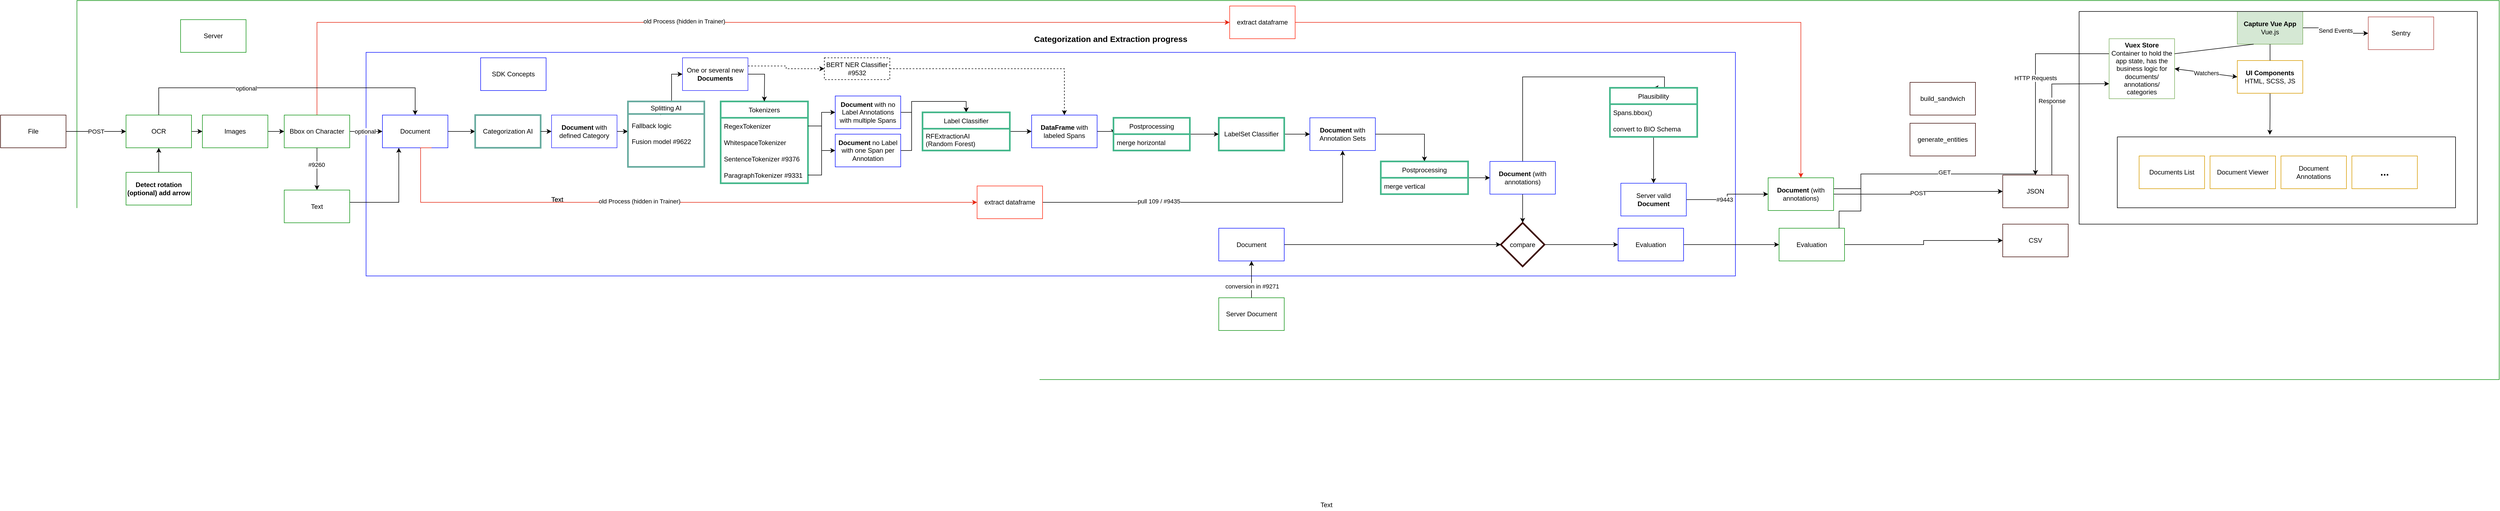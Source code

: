 <mxfile version="20.5.1" type="github">
  <diagram id="Y_4e-g6y54JG4lKSlURq" name="Page-1">
    <mxGraphModel dx="2523" dy="871" grid="1" gridSize="10" guides="1" tooltips="1" connect="1" arrows="1" fold="1" page="1" pageScale="1" pageWidth="850" pageHeight="1100" math="0" shadow="0">
      <root>
        <mxCell id="0" />
        <mxCell id="1" parent="0" />
        <mxCell id="4hGdP1M2JwbJeWWglB2I-54" value="" style="rounded=0;whiteSpace=wrap;html=1;strokeColor=#129416;" parent="1" vertex="1">
          <mxGeometry x="-700" y="115" width="4440" height="695" as="geometry" />
        </mxCell>
        <mxCell id="4hGdP1M2JwbJeWWglB2I-15" value="" style="rounded=0;whiteSpace=wrap;html=1;strokeColor=#0F17FF;" parent="1" vertex="1">
          <mxGeometry x="-170" y="210" width="2510" height="410" as="geometry" />
        </mxCell>
        <mxCell id="4hGdP1M2JwbJeWWglB2I-59" style="edgeStyle=orthogonalEdgeStyle;rounded=0;orthogonalLoop=1;jettySize=auto;html=1;exitX=0.5;exitY=0;exitDx=0;exitDy=0;entryX=0;entryY=0.5;entryDx=0;entryDy=0;strokeColor=#E62712;" parent="1" source="4hGdP1M2JwbJeWWglB2I-42" target="4hGdP1M2JwbJeWWglB2I-60" edge="1">
          <mxGeometry relative="1" as="geometry">
            <Array as="points">
              <mxPoint x="-260" y="155" />
            </Array>
          </mxGeometry>
        </mxCell>
        <mxCell id="9MLLla6oI4jPxRE4S_ba-36" value="old Process (hidden in Trainer)" style="edgeLabel;html=1;align=center;verticalAlign=middle;resizable=0;points=[];" parent="4hGdP1M2JwbJeWWglB2I-59" vertex="1" connectable="0">
          <mxGeometry x="-0.086" y="2" relative="1" as="geometry">
            <mxPoint as="offset" />
          </mxGeometry>
        </mxCell>
        <mxCell id="4hGdP1M2JwbJeWWglB2I-1" value="Document" style="rounded=0;whiteSpace=wrap;html=1;fillColor=none;strokeColor=#0F17FF;" parent="1" vertex="1">
          <mxGeometry x="-140" y="325" width="120" height="60" as="geometry" />
        </mxCell>
        <mxCell id="9MLLla6oI4jPxRE4S_ba-65" style="edgeStyle=orthogonalEdgeStyle;rounded=0;orthogonalLoop=1;jettySize=auto;html=1;entryX=0.5;entryY=0;entryDx=0;entryDy=0;" parent="1" source="4hGdP1M2JwbJeWWglB2I-4" target="9MLLla6oI4jPxRE4S_ba-66" edge="1">
          <mxGeometry relative="1" as="geometry" />
        </mxCell>
        <mxCell id="4hGdP1M2JwbJeWWglB2I-4" value="&lt;b&gt;Document&lt;/b&gt; no Label with one Span per Annotation" style="rounded=0;whiteSpace=wrap;html=1;strokeColor=#0F17FF;" parent="1" vertex="1">
          <mxGeometry x="690" y="360" width="120" height="60" as="geometry" />
        </mxCell>
        <mxCell id="PVjARp0YHHE5zDxc7D2C-5" style="edgeStyle=orthogonalEdgeStyle;rounded=0;orthogonalLoop=1;jettySize=auto;html=1;exitX=1;exitY=0.5;exitDx=0;exitDy=0;entryX=0.5;entryY=0;entryDx=0;entryDy=0;" parent="1" source="4hGdP1M2JwbJeWWglB2I-25" target="9MLLla6oI4jPxRE4S_ba-72" edge="1">
          <mxGeometry relative="1" as="geometry">
            <Array as="points">
              <mxPoint x="1770" y="360" />
            </Array>
          </mxGeometry>
        </mxCell>
        <mxCell id="4hGdP1M2JwbJeWWglB2I-25" value="&lt;b&gt;Document&lt;/b&gt; with Annotation Sets" style="rounded=0;whiteSpace=wrap;html=1;strokeColor=#1222FF;" parent="1" vertex="1">
          <mxGeometry x="1560" y="330" width="120" height="60" as="geometry" />
        </mxCell>
        <mxCell id="4hGdP1M2JwbJeWWglB2I-38" value="SDK Concepts" style="rounded=0;whiteSpace=wrap;html=1;fillColor=none;strokeColor=#0F17FF;" parent="1" vertex="1">
          <mxGeometry x="40" y="220" width="120" height="60" as="geometry" />
        </mxCell>
        <mxCell id="9MLLla6oI4jPxRE4S_ba-107" value="" style="edgeStyle=orthogonalEdgeStyle;rounded=0;orthogonalLoop=1;jettySize=auto;html=1;" parent="1" source="4hGdP1M2JwbJeWWglB2I-40" target="9MLLla6oI4jPxRE4S_ba-106" edge="1">
          <mxGeometry relative="1" as="geometry">
            <Array as="points">
              <mxPoint x="2570" y="460" />
              <mxPoint x="2570" y="433" />
            </Array>
          </mxGeometry>
        </mxCell>
        <mxCell id="9MLLla6oI4jPxRE4S_ba-109" value="GET" style="edgeLabel;html=1;align=center;verticalAlign=middle;resizable=0;points=[];" parent="9MLLla6oI4jPxRE4S_ba-107" vertex="1" connectable="0">
          <mxGeometry x="0.153" y="3" relative="1" as="geometry">
            <mxPoint as="offset" />
          </mxGeometry>
        </mxCell>
        <mxCell id="PVjARp0YHHE5zDxc7D2C-23" value="POST" style="edgeStyle=orthogonalEdgeStyle;rounded=0;orthogonalLoop=1;jettySize=auto;html=1;exitX=1;exitY=0.5;exitDx=0;exitDy=0;strokeColor=default;" parent="1" source="4hGdP1M2JwbJeWWglB2I-40" target="9MLLla6oI4jPxRE4S_ba-106" edge="1">
          <mxGeometry relative="1" as="geometry" />
        </mxCell>
        <mxCell id="4hGdP1M2JwbJeWWglB2I-40" value="&lt;b&gt;Document &lt;/b&gt;(with annotations)" style="rounded=0;whiteSpace=wrap;html=1;strokeColor=#129416;" parent="1" vertex="1">
          <mxGeometry x="2400" y="440" width="120" height="60" as="geometry" />
        </mxCell>
        <mxCell id="4hGdP1M2JwbJeWWglB2I-44" style="edgeStyle=orthogonalEdgeStyle;rounded=0;orthogonalLoop=1;jettySize=auto;html=1;" parent="1" source="4hGdP1M2JwbJeWWglB2I-42" target="4hGdP1M2JwbJeWWglB2I-1" edge="1">
          <mxGeometry relative="1" as="geometry">
            <Array as="points">
              <mxPoint x="-130" y="355" />
              <mxPoint x="-130" y="355" />
            </Array>
          </mxGeometry>
        </mxCell>
        <mxCell id="9MLLla6oI4jPxRE4S_ba-6" value="optional" style="edgeLabel;html=1;align=center;verticalAlign=middle;resizable=0;points=[];" parent="4hGdP1M2JwbJeWWglB2I-44" vertex="1" connectable="0">
          <mxGeometry x="-0.063" relative="1" as="geometry">
            <mxPoint as="offset" />
          </mxGeometry>
        </mxCell>
        <mxCell id="9MLLla6oI4jPxRE4S_ba-1" value="" style="edgeStyle=orthogonalEdgeStyle;rounded=0;orthogonalLoop=1;jettySize=auto;html=1;" parent="1" source="4hGdP1M2JwbJeWWglB2I-42" target="4hGdP1M2JwbJeWWglB2I-43" edge="1">
          <mxGeometry relative="1" as="geometry" />
        </mxCell>
        <mxCell id="9MLLla6oI4jPxRE4S_ba-2" value="#9260" style="edgeLabel;html=1;align=center;verticalAlign=middle;resizable=0;points=[];" parent="9MLLla6oI4jPxRE4S_ba-1" vertex="1" connectable="0">
          <mxGeometry x="-0.205" y="-1" relative="1" as="geometry">
            <mxPoint as="offset" />
          </mxGeometry>
        </mxCell>
        <mxCell id="4hGdP1M2JwbJeWWglB2I-42" value="Bbox on Character" style="rounded=0;whiteSpace=wrap;html=1;fillColor=none;strokeColor=#129416;" parent="1" vertex="1">
          <mxGeometry x="-320" y="325" width="120" height="60" as="geometry" />
        </mxCell>
        <mxCell id="4hGdP1M2JwbJeWWglB2I-45" style="edgeStyle=orthogonalEdgeStyle;rounded=0;orthogonalLoop=1;jettySize=auto;html=1;" parent="1" source="4hGdP1M2JwbJeWWglB2I-43" target="4hGdP1M2JwbJeWWglB2I-1" edge="1">
          <mxGeometry relative="1" as="geometry">
            <Array as="points">
              <mxPoint x="-110" y="485" />
            </Array>
          </mxGeometry>
        </mxCell>
        <mxCell id="4hGdP1M2JwbJeWWglB2I-43" value="Text" style="rounded=0;whiteSpace=wrap;html=1;fillColor=none;strokeColor=#129416;" parent="1" vertex="1">
          <mxGeometry x="-320" y="462.5" width="120" height="60" as="geometry" />
        </mxCell>
        <mxCell id="9MLLla6oI4jPxRE4S_ba-94" style="edgeStyle=orthogonalEdgeStyle;rounded=0;orthogonalLoop=1;jettySize=auto;html=1;" parent="1" source="4hGdP1M2JwbJeWWglB2I-46" target="9MLLla6oI4jPxRE4S_ba-93" edge="1">
          <mxGeometry relative="1" as="geometry" />
        </mxCell>
        <mxCell id="4hGdP1M2JwbJeWWglB2I-46" value="Document" style="rounded=0;whiteSpace=wrap;html=1;strokeColor=#0F17FF;" parent="1" vertex="1">
          <mxGeometry x="1393" y="532.5" width="120" height="60" as="geometry" />
        </mxCell>
        <mxCell id="4hGdP1M2JwbJeWWglB2I-50" style="edgeStyle=orthogonalEdgeStyle;rounded=0;orthogonalLoop=1;jettySize=auto;html=1;" parent="1" source="4hGdP1M2JwbJeWWglB2I-47" target="4hGdP1M2JwbJeWWglB2I-46" edge="1">
          <mxGeometry relative="1" as="geometry" />
        </mxCell>
        <mxCell id="V9HdjX9iqHW_Pui06T7V-1" value="conversion in #9271" style="edgeLabel;html=1;align=center;verticalAlign=middle;resizable=0;points=[];" parent="4hGdP1M2JwbJeWWglB2I-50" vertex="1" connectable="0">
          <mxGeometry x="-0.379" y="-1" relative="1" as="geometry">
            <mxPoint as="offset" />
          </mxGeometry>
        </mxCell>
        <mxCell id="4hGdP1M2JwbJeWWglB2I-47" value="Server Document" style="rounded=0;whiteSpace=wrap;html=1;strokeColor=#129416;" parent="1" vertex="1">
          <mxGeometry x="1393" y="660" width="120" height="60" as="geometry" />
        </mxCell>
        <mxCell id="4hGdP1M2JwbJeWWglB2I-55" value="Server" style="rounded=0;whiteSpace=wrap;html=1;fillColor=none;strokeColor=#129416;" parent="1" vertex="1">
          <mxGeometry x="-510" y="150" width="120" height="60" as="geometry" />
        </mxCell>
        <mxCell id="9MLLla6oI4jPxRE4S_ba-114" style="edgeStyle=orthogonalEdgeStyle;rounded=0;orthogonalLoop=1;jettySize=auto;html=1;" parent="1" source="4hGdP1M2JwbJeWWglB2I-56" target="9MLLla6oI4jPxRE4S_ba-104" edge="1">
          <mxGeometry relative="1" as="geometry" />
        </mxCell>
        <mxCell id="PVjARp0YHHE5zDxc7D2C-24" style="rounded=0;orthogonalLoop=1;jettySize=auto;html=1;exitX=0.75;exitY=0;exitDx=0;exitDy=0;strokeColor=default;edgeStyle=orthogonalEdgeStyle;endArrow=none;endFill=0;" parent="1" source="4hGdP1M2JwbJeWWglB2I-56" edge="1">
          <mxGeometry relative="1" as="geometry">
            <mxPoint x="2570" y="460" as="targetPoint" />
            <Array as="points">
              <mxPoint x="2530" y="533" />
              <mxPoint x="2530" y="501" />
              <mxPoint x="2570" y="501" />
            </Array>
          </mxGeometry>
        </mxCell>
        <mxCell id="4hGdP1M2JwbJeWWglB2I-56" value="Evaluation" style="rounded=0;whiteSpace=wrap;html=1;strokeColor=#129416;" parent="1" vertex="1">
          <mxGeometry x="2420" y="532.5" width="120" height="60" as="geometry" />
        </mxCell>
        <mxCell id="4hGdP1M2JwbJeWWglB2I-61" style="edgeStyle=orthogonalEdgeStyle;rounded=0;orthogonalLoop=1;jettySize=auto;html=1;strokeColor=#EB2813;entryX=0.5;entryY=0;entryDx=0;entryDy=0;" parent="1" source="4hGdP1M2JwbJeWWglB2I-60" target="4hGdP1M2JwbJeWWglB2I-40" edge="1">
          <mxGeometry relative="1" as="geometry">
            <Array as="points">
              <mxPoint x="2460" y="155" />
            </Array>
          </mxGeometry>
        </mxCell>
        <mxCell id="4hGdP1M2JwbJeWWglB2I-60" value="extract dataframe" style="rounded=0;whiteSpace=wrap;html=1;strokeColor=#FF2C14;" parent="1" vertex="1">
          <mxGeometry x="1413" y="125" width="120" height="60" as="geometry" />
        </mxCell>
        <mxCell id="9MLLla6oI4jPxRE4S_ba-4" style="edgeStyle=orthogonalEdgeStyle;rounded=0;orthogonalLoop=1;jettySize=auto;html=1;entryX=0.5;entryY=0;entryDx=0;entryDy=0;" parent="1" source="9MLLla6oI4jPxRE4S_ba-3" target="4hGdP1M2JwbJeWWglB2I-1" edge="1">
          <mxGeometry relative="1" as="geometry">
            <Array as="points">
              <mxPoint x="-247" y="275" />
              <mxPoint x="263" y="275" />
            </Array>
          </mxGeometry>
        </mxCell>
        <mxCell id="9MLLla6oI4jPxRE4S_ba-5" value="optional" style="edgeLabel;html=1;align=center;verticalAlign=middle;resizable=0;points=[];" parent="9MLLla6oI4jPxRE4S_ba-4" vertex="1" connectable="0">
          <mxGeometry x="-0.263" y="-1" relative="1" as="geometry">
            <mxPoint as="offset" />
          </mxGeometry>
        </mxCell>
        <mxCell id="9MLLla6oI4jPxRE4S_ba-40" value="" style="edgeStyle=orthogonalEdgeStyle;rounded=0;orthogonalLoop=1;jettySize=auto;html=1;" parent="1" source="9MLLla6oI4jPxRE4S_ba-3" target="9MLLla6oI4jPxRE4S_ba-39" edge="1">
          <mxGeometry relative="1" as="geometry" />
        </mxCell>
        <mxCell id="9MLLla6oI4jPxRE4S_ba-3" value="OCR" style="rounded=0;whiteSpace=wrap;html=1;fillColor=none;strokeColor=#129416;" parent="1" vertex="1">
          <mxGeometry x="-610" y="325" width="120" height="60" as="geometry" />
        </mxCell>
        <mxCell id="PVjARp0YHHE5zDxc7D2C-16" style="edgeStyle=orthogonalEdgeStyle;rounded=0;orthogonalLoop=1;jettySize=auto;html=1;exitX=1;exitY=0.5;exitDx=0;exitDy=0;entryX=0;entryY=0.5;entryDx=0;entryDy=0;" parent="1" source="9MLLla6oI4jPxRE4S_ba-10" target="PVjARp0YHHE5zDxc7D2C-7" edge="1">
          <mxGeometry relative="1" as="geometry" />
        </mxCell>
        <mxCell id="9MLLla6oI4jPxRE4S_ba-10" value="&lt;b&gt;DataFrame&lt;/b&gt; with labeled Spans" style="rounded=0;whiteSpace=wrap;html=1;strokeColor=#0F17FF;" parent="1" vertex="1">
          <mxGeometry x="1050" y="325" width="120" height="60" as="geometry" />
        </mxCell>
        <mxCell id="9MLLla6oI4jPxRE4S_ba-14" style="edgeStyle=orthogonalEdgeStyle;rounded=0;orthogonalLoop=1;jettySize=auto;html=1;" parent="1" source="9MLLla6oI4jPxRE4S_ba-12" target="4hGdP1M2JwbJeWWglB2I-25" edge="1">
          <mxGeometry relative="1" as="geometry" />
        </mxCell>
        <mxCell id="9MLLla6oI4jPxRE4S_ba-12" value="LabelSet Classifier" style="rounded=0;whiteSpace=wrap;html=1;strokeColor=#44B78B;strokeWidth=3;" parent="1" vertex="1">
          <mxGeometry x="1393" y="330" width="120" height="60" as="geometry" />
        </mxCell>
        <mxCell id="9MLLla6oI4jPxRE4S_ba-45" style="edgeStyle=orthogonalEdgeStyle;rounded=0;orthogonalLoop=1;jettySize=auto;html=1;" parent="1" source="9MLLla6oI4jPxRE4S_ba-90" target="4hGdP1M2JwbJeWWglB2I-40" edge="1">
          <mxGeometry relative="1" as="geometry">
            <mxPoint x="1803" y="355" as="sourcePoint" />
          </mxGeometry>
        </mxCell>
        <mxCell id="V9HdjX9iqHW_Pui06T7V-2" value="#9443" style="edgeLabel;html=1;align=center;verticalAlign=middle;resizable=0;points=[];" parent="9MLLla6oI4jPxRE4S_ba-45" vertex="1" connectable="0">
          <mxGeometry x="-0.133" relative="1" as="geometry">
            <mxPoint as="offset" />
          </mxGeometry>
        </mxCell>
        <mxCell id="9MLLla6oI4jPxRE4S_ba-41" style="edgeStyle=orthogonalEdgeStyle;rounded=0;orthogonalLoop=1;jettySize=auto;html=1;" parent="1" source="9MLLla6oI4jPxRE4S_ba-39" target="4hGdP1M2JwbJeWWglB2I-42" edge="1">
          <mxGeometry relative="1" as="geometry" />
        </mxCell>
        <mxCell id="9MLLla6oI4jPxRE4S_ba-39" value="Images" style="rounded=0;whiteSpace=wrap;html=1;fillColor=none;strokeColor=#129416;" parent="1" vertex="1">
          <mxGeometry x="-470" y="325" width="120" height="60" as="geometry" />
        </mxCell>
        <mxCell id="9MLLla6oI4jPxRE4S_ba-43" style="edgeStyle=orthogonalEdgeStyle;rounded=0;orthogonalLoop=1;jettySize=auto;html=1;" parent="1" source="9MLLla6oI4jPxRE4S_ba-42" target="9MLLla6oI4jPxRE4S_ba-3" edge="1">
          <mxGeometry relative="1" as="geometry" />
        </mxCell>
        <mxCell id="9MLLla6oI4jPxRE4S_ba-92" value="POST" style="edgeLabel;html=1;align=center;verticalAlign=middle;resizable=0;points=[];" parent="9MLLla6oI4jPxRE4S_ba-43" vertex="1" connectable="0">
          <mxGeometry x="0.236" y="-2" relative="1" as="geometry">
            <mxPoint x="-13" y="-2" as="offset" />
          </mxGeometry>
        </mxCell>
        <mxCell id="9MLLla6oI4jPxRE4S_ba-42" value="File" style="rounded=0;whiteSpace=wrap;html=1;fillColor=none;strokeColor=#3D0A05;" parent="1" vertex="1">
          <mxGeometry x="-840" y="325" width="120" height="60" as="geometry" />
        </mxCell>
        <mxCell id="9MLLla6oI4jPxRE4S_ba-53" value="Tokenizers" style="swimlane;fontStyle=0;childLayout=stackLayout;horizontal=1;startSize=30;horizontalStack=0;resizeParent=1;resizeParentMax=0;resizeLast=0;collapsible=1;marginBottom=0;strokeColor=#44B78B;strokeWidth=3;" parent="1" vertex="1">
          <mxGeometry x="480" y="300" width="160" height="150" as="geometry">
            <mxRectangle x="320" y="370" width="150" height="30" as="alternateBounds" />
          </mxGeometry>
        </mxCell>
        <mxCell id="9MLLla6oI4jPxRE4S_ba-56" value="RegexTokenizer" style="text;strokeColor=none;fillColor=none;align=left;verticalAlign=middle;spacingLeft=4;spacingRight=4;overflow=hidden;points=[[0,0.5],[1,0.5]];portConstraint=eastwest;rotatable=0;" parent="9MLLla6oI4jPxRE4S_ba-53" vertex="1">
          <mxGeometry y="30" width="160" height="30" as="geometry" />
        </mxCell>
        <mxCell id="PVjARp0YHHE5zDxc7D2C-11" value="WhitespaceTokenizer" style="text;strokeColor=none;fillColor=none;align=left;verticalAlign=middle;spacingLeft=4;spacingRight=4;overflow=hidden;points=[[0,0.5],[1,0.5]];portConstraint=eastwest;rotatable=0;" parent="9MLLla6oI4jPxRE4S_ba-53" vertex="1">
          <mxGeometry y="60" width="160" height="30" as="geometry" />
        </mxCell>
        <mxCell id="9MLLla6oI4jPxRE4S_ba-54" value="SentenceTokenizer #9376" style="text;strokeColor=none;fillColor=none;align=left;verticalAlign=middle;spacingLeft=4;spacingRight=4;overflow=hidden;points=[[0,0.5],[1,0.5]];portConstraint=eastwest;rotatable=0;" parent="9MLLla6oI4jPxRE4S_ba-53" vertex="1">
          <mxGeometry y="90" width="160" height="30" as="geometry" />
        </mxCell>
        <mxCell id="9MLLla6oI4jPxRE4S_ba-55" value="ParagraphTokenizer #9331" style="text;strokeColor=none;fillColor=none;align=left;verticalAlign=middle;spacingLeft=4;spacingRight=4;overflow=hidden;points=[[0,0.5],[1,0.5]];portConstraint=eastwest;rotatable=0;" parent="9MLLla6oI4jPxRE4S_ba-53" vertex="1">
          <mxGeometry y="120" width="160" height="30" as="geometry" />
        </mxCell>
        <mxCell id="9MLLla6oI4jPxRE4S_ba-57" style="edgeStyle=orthogonalEdgeStyle;rounded=0;orthogonalLoop=1;jettySize=auto;html=1;" parent="1" source="9MLLla6oI4jPxRE4S_ba-56" target="4hGdP1M2JwbJeWWglB2I-4" edge="1">
          <mxGeometry relative="1" as="geometry" />
        </mxCell>
        <mxCell id="9MLLla6oI4jPxRE4S_ba-64" style="edgeStyle=orthogonalEdgeStyle;rounded=0;orthogonalLoop=1;jettySize=auto;html=1;entryX=0.5;entryY=0;entryDx=0;entryDy=0;" parent="1" source="9MLLla6oI4jPxRE4S_ba-58" target="9MLLla6oI4jPxRE4S_ba-66" edge="1">
          <mxGeometry relative="1" as="geometry" />
        </mxCell>
        <mxCell id="9MLLla6oI4jPxRE4S_ba-58" value="&lt;b&gt;Document&lt;/b&gt;&amp;nbsp;with no Label Annotations with multiple Spans" style="rounded=0;whiteSpace=wrap;html=1;strokeColor=#0F17FF;" parent="1" vertex="1">
          <mxGeometry x="690" y="290" width="120" height="60" as="geometry" />
        </mxCell>
        <mxCell id="9MLLla6oI4jPxRE4S_ba-59" style="edgeStyle=orthogonalEdgeStyle;rounded=0;orthogonalLoop=1;jettySize=auto;html=1;entryX=0;entryY=0.5;entryDx=0;entryDy=0;" parent="1" source="9MLLla6oI4jPxRE4S_ba-55" target="9MLLla6oI4jPxRE4S_ba-58" edge="1">
          <mxGeometry relative="1" as="geometry" />
        </mxCell>
        <mxCell id="9MLLla6oI4jPxRE4S_ba-71" style="edgeStyle=orthogonalEdgeStyle;rounded=0;orthogonalLoop=1;jettySize=auto;html=1;" parent="1" source="9MLLla6oI4jPxRE4S_ba-66" target="9MLLla6oI4jPxRE4S_ba-10" edge="1">
          <mxGeometry relative="1" as="geometry" />
        </mxCell>
        <mxCell id="9MLLla6oI4jPxRE4S_ba-66" value="Label Classifier" style="swimlane;fontStyle=0;childLayout=stackLayout;horizontal=1;startSize=30;horizontalStack=0;resizeParent=1;resizeParentMax=0;resizeLast=0;collapsible=1;marginBottom=0;strokeColor=#44B78B;strokeWidth=3;" parent="1" vertex="1">
          <mxGeometry x="850" y="320" width="160" height="70" as="geometry">
            <mxRectangle x="320" y="370" width="150" height="30" as="alternateBounds" />
          </mxGeometry>
        </mxCell>
        <mxCell id="9MLLla6oI4jPxRE4S_ba-67" value="RFExtractionAI &#xa;(Random Forest)" style="text;strokeColor=none;fillColor=none;align=left;verticalAlign=middle;spacingLeft=4;spacingRight=4;overflow=hidden;points=[[0,0.5],[1,0.5]];portConstraint=eastwest;rotatable=0;" parent="9MLLla6oI4jPxRE4S_ba-66" vertex="1">
          <mxGeometry y="30" width="160" height="40" as="geometry" />
        </mxCell>
        <mxCell id="9MLLla6oI4jPxRE4S_ba-88" style="edgeStyle=orthogonalEdgeStyle;rounded=0;orthogonalLoop=1;jettySize=auto;html=1;entryX=0;entryY=0.5;entryDx=0;entryDy=0;" parent="1" source="9MLLla6oI4jPxRE4S_ba-72" target="9MLLla6oI4jPxRE4S_ba-77" edge="1">
          <mxGeometry relative="1" as="geometry" />
        </mxCell>
        <mxCell id="9MLLla6oI4jPxRE4S_ba-72" value="Postprocessing" style="swimlane;fontStyle=0;childLayout=stackLayout;horizontal=1;startSize=30;horizontalStack=0;resizeParent=1;resizeParentMax=0;resizeLast=0;collapsible=1;marginBottom=0;strokeColor=#44B78B;strokeWidth=3;" parent="1" vertex="1">
          <mxGeometry x="1690" y="410" width="160" height="60" as="geometry">
            <mxRectangle x="320" y="370" width="150" height="30" as="alternateBounds" />
          </mxGeometry>
        </mxCell>
        <mxCell id="9MLLla6oI4jPxRE4S_ba-85" value="merge vertical" style="text;strokeColor=none;fillColor=none;align=left;verticalAlign=middle;spacingLeft=4;spacingRight=4;overflow=hidden;points=[[0,0.5],[1,0.5]];portConstraint=eastwest;rotatable=0;" parent="9MLLla6oI4jPxRE4S_ba-72" vertex="1">
          <mxGeometry y="30" width="160" height="30" as="geometry" />
        </mxCell>
        <mxCell id="9MLLla6oI4jPxRE4S_ba-89" style="edgeStyle=orthogonalEdgeStyle;rounded=0;orthogonalLoop=1;jettySize=auto;html=1;entryX=0.5;entryY=0;entryDx=0;entryDy=0;" parent="1" source="9MLLla6oI4jPxRE4S_ba-77" target="9MLLla6oI4jPxRE4S_ba-78" edge="1">
          <mxGeometry relative="1" as="geometry">
            <Array as="points">
              <mxPoint x="1950" y="255" />
              <mxPoint x="2210" y="255" />
            </Array>
          </mxGeometry>
        </mxCell>
        <mxCell id="9MLLla6oI4jPxRE4S_ba-95" style="edgeStyle=orthogonalEdgeStyle;rounded=0;orthogonalLoop=1;jettySize=auto;html=1;" parent="1" source="9MLLla6oI4jPxRE4S_ba-77" target="9MLLla6oI4jPxRE4S_ba-93" edge="1">
          <mxGeometry relative="1" as="geometry" />
        </mxCell>
        <mxCell id="9MLLla6oI4jPxRE4S_ba-77" value="&lt;b&gt;Document &lt;/b&gt;(with annotations)" style="rounded=0;whiteSpace=wrap;html=1;strokeColor=#1222FF;" parent="1" vertex="1">
          <mxGeometry x="1890" y="410" width="120" height="60" as="geometry" />
        </mxCell>
        <mxCell id="9MLLla6oI4jPxRE4S_ba-91" style="edgeStyle=orthogonalEdgeStyle;rounded=0;orthogonalLoop=1;jettySize=auto;html=1;" parent="1" source="9MLLla6oI4jPxRE4S_ba-78" target="9MLLla6oI4jPxRE4S_ba-90" edge="1">
          <mxGeometry relative="1" as="geometry" />
        </mxCell>
        <mxCell id="9MLLla6oI4jPxRE4S_ba-78" value="Plausibility" style="swimlane;fontStyle=0;childLayout=stackLayout;horizontal=1;startSize=30;horizontalStack=0;resizeParent=1;resizeParentMax=0;resizeLast=0;collapsible=1;marginBottom=0;strokeColor=#44B78B;strokeWidth=3;" parent="1" vertex="1">
          <mxGeometry x="2110" y="275" width="160" height="90" as="geometry">
            <mxRectangle x="320" y="370" width="150" height="30" as="alternateBounds" />
          </mxGeometry>
        </mxCell>
        <mxCell id="9MLLla6oI4jPxRE4S_ba-79" value="Spans.bbox()" style="text;strokeColor=none;fillColor=none;align=left;verticalAlign=middle;spacingLeft=4;spacingRight=4;overflow=hidden;points=[[0,0.5],[1,0.5]];portConstraint=eastwest;rotatable=0;" parent="9MLLla6oI4jPxRE4S_ba-78" vertex="1">
          <mxGeometry y="30" width="160" height="30" as="geometry" />
        </mxCell>
        <mxCell id="9MLLla6oI4jPxRE4S_ba-80" value="convert to BIO Schema" style="text;strokeColor=none;fillColor=none;align=left;verticalAlign=middle;spacingLeft=4;spacingRight=4;overflow=hidden;points=[[0,0.5],[1,0.5]];portConstraint=eastwest;rotatable=0;" parent="9MLLla6oI4jPxRE4S_ba-78" vertex="1">
          <mxGeometry y="60" width="160" height="30" as="geometry" />
        </mxCell>
        <mxCell id="9MLLla6oI4jPxRE4S_ba-97" style="edgeStyle=orthogonalEdgeStyle;rounded=0;orthogonalLoop=1;jettySize=auto;html=1;" parent="1" source="9MLLla6oI4jPxRE4S_ba-93" target="9MLLla6oI4jPxRE4S_ba-96" edge="1">
          <mxGeometry relative="1" as="geometry" />
        </mxCell>
        <mxCell id="9MLLla6oI4jPxRE4S_ba-93" value="compare" style="rhombus;whiteSpace=wrap;html=1;strokeColor=#3D0A05;strokeWidth=3;" parent="1" vertex="1">
          <mxGeometry x="1910" y="522.5" width="80" height="80" as="geometry" />
        </mxCell>
        <mxCell id="9MLLla6oI4jPxRE4S_ba-98" style="edgeStyle=orthogonalEdgeStyle;rounded=0;orthogonalLoop=1;jettySize=auto;html=1;" parent="1" source="9MLLla6oI4jPxRE4S_ba-96" target="4hGdP1M2JwbJeWWglB2I-56" edge="1">
          <mxGeometry relative="1" as="geometry" />
        </mxCell>
        <mxCell id="9MLLla6oI4jPxRE4S_ba-96" value="Evaluation" style="rounded=0;whiteSpace=wrap;html=1;strokeColor=#0F17FF;" parent="1" vertex="1">
          <mxGeometry x="2125" y="532.5" width="120" height="60" as="geometry" />
        </mxCell>
        <mxCell id="9MLLla6oI4jPxRE4S_ba-104" value="CSV" style="rounded=0;whiteSpace=wrap;html=1;strokeColor=#3D0A05;" parent="1" vertex="1">
          <mxGeometry x="2830" y="525" width="120" height="60" as="geometry" />
        </mxCell>
        <mxCell id="9MLLla6oI4jPxRE4S_ba-106" value="JSON" style="rounded=0;whiteSpace=wrap;html=1;strokeColor=#3D0A05;" parent="1" vertex="1">
          <mxGeometry x="2830" y="435" width="120" height="60" as="geometry" />
        </mxCell>
        <mxCell id="V9HdjX9iqHW_Pui06T7V-6" style="edgeStyle=orthogonalEdgeStyle;rounded=0;orthogonalLoop=1;jettySize=auto;html=1;" parent="1" source="V9HdjX9iqHW_Pui06T7V-3" target="4hGdP1M2JwbJeWWglB2I-25" edge="1">
          <mxGeometry relative="1" as="geometry" />
        </mxCell>
        <mxCell id="V9HdjX9iqHW_Pui06T7V-7" value="pull 109 / #9435" style="edgeLabel;html=1;align=center;verticalAlign=middle;resizable=0;points=[];" parent="V9HdjX9iqHW_Pui06T7V-6" vertex="1" connectable="0">
          <mxGeometry x="-0.34" y="2" relative="1" as="geometry">
            <mxPoint as="offset" />
          </mxGeometry>
        </mxCell>
        <mxCell id="V9HdjX9iqHW_Pui06T7V-3" value="extract dataframe" style="rounded=0;whiteSpace=wrap;html=1;strokeColor=#FF2C14;" parent="1" vertex="1">
          <mxGeometry x="950" y="455" width="120" height="60" as="geometry" />
        </mxCell>
        <mxCell id="V9HdjX9iqHW_Pui06T7V-4" style="edgeStyle=orthogonalEdgeStyle;rounded=0;orthogonalLoop=1;jettySize=auto;html=1;exitX=0.75;exitY=1;exitDx=0;exitDy=0;entryX=0;entryY=0.5;entryDx=0;entryDy=0;strokeColor=#E62712;" parent="1" source="4hGdP1M2JwbJeWWglB2I-1" target="V9HdjX9iqHW_Pui06T7V-3" edge="1">
          <mxGeometry relative="1" as="geometry">
            <Array as="points">
              <mxPoint x="-70" y="385" />
              <mxPoint x="-70" y="485" />
            </Array>
            <mxPoint x="83" y="335" as="sourcePoint" />
            <mxPoint x="1423" y="165" as="targetPoint" />
          </mxGeometry>
        </mxCell>
        <mxCell id="V9HdjX9iqHW_Pui06T7V-5" value="old Process (hidden in Trainer)" style="edgeLabel;html=1;align=center;verticalAlign=middle;resizable=0;points=[];" parent="V9HdjX9iqHW_Pui06T7V-4" vertex="1" connectable="0">
          <mxGeometry x="-0.086" y="2" relative="1" as="geometry">
            <mxPoint as="offset" />
          </mxGeometry>
        </mxCell>
        <mxCell id="_Jl0bR7rnxiuHE7fY8Y--5" value="" style="endArrow=classic;html=1;rounded=0;exitX=1;exitY=0.5;exitDx=0;exitDy=0;" parent="1" source="4hGdP1M2JwbJeWWglB2I-1" edge="1">
          <mxGeometry width="50" height="50" relative="1" as="geometry">
            <mxPoint x="200" y="420" as="sourcePoint" />
            <mxPoint x="30" y="355" as="targetPoint" />
          </mxGeometry>
        </mxCell>
        <mxCell id="_Jl0bR7rnxiuHE7fY8Y--6" value="Text" style="text;html=1;resizable=0;autosize=1;align=center;verticalAlign=middle;points=[];fillColor=none;strokeColor=none;rounded=0;" parent="1" vertex="1">
          <mxGeometry x="160" y="470" width="40" height="20" as="geometry" />
        </mxCell>
        <mxCell id="gmDyt483ovcnzdWVHVRp-16" value="" style="edgeStyle=orthogonalEdgeStyle;rounded=0;orthogonalLoop=1;jettySize=auto;html=1;entryX=0;entryY=0.5;entryDx=0;entryDy=0;" parent="1" target="gmDyt483ovcnzdWVHVRp-9" edge="1">
          <mxGeometry relative="1" as="geometry">
            <mxPoint x="370.034" y="325" as="sourcePoint" />
            <mxPoint x="370" y="245" as="targetPoint" />
            <Array as="points">
              <mxPoint x="370" y="300" />
              <mxPoint x="390" y="300" />
              <mxPoint x="390" y="250" />
            </Array>
          </mxGeometry>
        </mxCell>
        <mxCell id="_Jl0bR7rnxiuHE7fY8Y--8" value="Text" style="text;html=1;resizable=0;autosize=1;align=center;verticalAlign=middle;points=[];fillColor=none;strokeColor=none;rounded=0;" parent="1" vertex="1">
          <mxGeometry x="160" y="470" width="40" height="20" as="geometry" />
        </mxCell>
        <mxCell id="gmDyt483ovcnzdWVHVRp-1" value="Categorization AI" style="rounded=0;whiteSpace=wrap;html=1;strokeWidth=3;strokeColor=#67AB9F;" parent="1" vertex="1">
          <mxGeometry x="30" y="325" width="120" height="60" as="geometry" />
        </mxCell>
        <mxCell id="gmDyt483ovcnzdWVHVRp-7" value="&lt;b&gt;Document&lt;/b&gt; with defined Category" style="rounded=0;whiteSpace=wrap;html=1;strokeColor=#3333FF;strokeWidth=1;" parent="1" vertex="1">
          <mxGeometry x="170" y="325" width="120" height="60" as="geometry" />
        </mxCell>
        <mxCell id="gmDyt483ovcnzdWVHVRp-8" value="Text" style="text;html=1;resizable=0;autosize=1;align=center;verticalAlign=middle;points=[];fillColor=none;strokeColor=none;rounded=0;strokeWidth=1;" parent="1" vertex="1">
          <mxGeometry x="1570" y="1030" width="40" height="20" as="geometry" />
        </mxCell>
        <mxCell id="gmDyt483ovcnzdWVHVRp-18" value="" style="edgeStyle=orthogonalEdgeStyle;rounded=0;orthogonalLoop=1;jettySize=auto;html=1;" parent="1" source="gmDyt483ovcnzdWVHVRp-9" edge="1">
          <mxGeometry relative="1" as="geometry">
            <mxPoint x="560" y="300" as="targetPoint" />
          </mxGeometry>
        </mxCell>
        <mxCell id="PVjARp0YHHE5zDxc7D2C-20" style="edgeStyle=orthogonalEdgeStyle;rounded=0;orthogonalLoop=1;jettySize=auto;html=1;exitX=1;exitY=0.25;exitDx=0;exitDy=0;entryX=0;entryY=0.5;entryDx=0;entryDy=0;strokeColor=default;dashed=1;" parent="1" source="gmDyt483ovcnzdWVHVRp-9" target="PVjARp0YHHE5zDxc7D2C-19" edge="1">
          <mxGeometry relative="1" as="geometry" />
        </mxCell>
        <mxCell id="gmDyt483ovcnzdWVHVRp-9" value="One or several new &lt;b&gt;Documents&lt;/b&gt; " style="rounded=0;whiteSpace=wrap;html=1;strokeColor=#3333FF;strokeWidth=1;" parent="1" vertex="1">
          <mxGeometry x="410" y="220" width="120" height="60" as="geometry" />
        </mxCell>
        <mxCell id="gmDyt483ovcnzdWVHVRp-11" value="" style="endArrow=classic;html=1;rounded=0;entryX=0;entryY=0.5;entryDx=0;entryDy=0;exitX=1;exitY=0.5;exitDx=0;exitDy=0;" parent="1" source="gmDyt483ovcnzdWVHVRp-1" target="gmDyt483ovcnzdWVHVRp-7" edge="1">
          <mxGeometry width="50" height="50" relative="1" as="geometry">
            <mxPoint x="390" y="540" as="sourcePoint" />
            <mxPoint x="440" y="490" as="targetPoint" />
          </mxGeometry>
        </mxCell>
        <mxCell id="gmDyt483ovcnzdWVHVRp-12" value="" style="endArrow=classic;html=1;rounded=0;entryX=0;entryY=0.5;entryDx=0;entryDy=0;" parent="1" source="gmDyt483ovcnzdWVHVRp-7" edge="1">
          <mxGeometry width="50" height="50" relative="1" as="geometry">
            <mxPoint x="390" y="540" as="sourcePoint" />
            <mxPoint x="310" y="355" as="targetPoint" />
          </mxGeometry>
        </mxCell>
        <mxCell id="gmDyt483ovcnzdWVHVRp-19" value="Splitting AI" style="swimlane;strokeColor=#67AB9F;strokeWidth=3;fontStyle=0" parent="1" vertex="1">
          <mxGeometry x="310" y="300" width="140" height="120" as="geometry" />
        </mxCell>
        <mxCell id="gmDyt483ovcnzdWVHVRp-20" value="&lt;div align=&quot;left&quot;&gt;Fallback logic&lt;/div&gt;&lt;div align=&quot;left&quot;&gt;&lt;br&gt;&lt;/div&gt;&lt;div align=&quot;left&quot;&gt;Fusion model #9622&lt;br&gt;&lt;/div&gt;" style="text;html=1;resizable=0;autosize=1;align=left;verticalAlign=middle;points=[];fillColor=none;strokeColor=none;rounded=0;strokeWidth=3;" parent="gmDyt483ovcnzdWVHVRp-19" vertex="1">
          <mxGeometry x="5" y="29" width="130" height="60" as="geometry" />
        </mxCell>
        <mxCell id="PVjARp0YHHE5zDxc7D2C-14" style="edgeStyle=orthogonalEdgeStyle;rounded=0;orthogonalLoop=1;jettySize=auto;html=1;exitX=1;exitY=0.5;exitDx=0;exitDy=0;entryX=0;entryY=0.5;entryDx=0;entryDy=0;" parent="1" source="PVjARp0YHHE5zDxc7D2C-7" target="9MLLla6oI4jPxRE4S_ba-12" edge="1">
          <mxGeometry relative="1" as="geometry" />
        </mxCell>
        <mxCell id="PVjARp0YHHE5zDxc7D2C-7" value="Postprocessing" style="swimlane;fontStyle=0;childLayout=stackLayout;horizontal=1;startSize=30;horizontalStack=0;resizeParent=1;resizeParentMax=0;resizeLast=0;collapsible=1;marginBottom=0;strokeColor=#44B78B;strokeWidth=3;" parent="1" vertex="1">
          <mxGeometry x="1200" y="330" width="140" height="60" as="geometry">
            <mxRectangle x="320" y="370" width="150" height="30" as="alternateBounds" />
          </mxGeometry>
        </mxCell>
        <mxCell id="PVjARp0YHHE5zDxc7D2C-8" value="merge horizontal" style="text;strokeColor=none;fillColor=none;align=left;verticalAlign=middle;spacingLeft=4;spacingRight=4;overflow=hidden;points=[[0,0.5],[1,0.5]];portConstraint=eastwest;rotatable=0;" parent="PVjARp0YHHE5zDxc7D2C-7" vertex="1">
          <mxGeometry y="30" width="140" height="30" as="geometry" />
        </mxCell>
        <mxCell id="9MLLla6oI4jPxRE4S_ba-90" value="Server valid&lt;br&gt;&lt;b&gt;Document&lt;/b&gt;" style="rounded=0;whiteSpace=wrap;html=1;strokeColor=#1222FF;" parent="1" vertex="1">
          <mxGeometry x="2130" y="450" width="120" height="60" as="geometry" />
        </mxCell>
        <mxCell id="PVjARp0YHHE5zDxc7D2C-21" style="edgeStyle=orthogonalEdgeStyle;rounded=0;orthogonalLoop=1;jettySize=auto;html=1;exitX=1;exitY=0.5;exitDx=0;exitDy=0;dashed=1;strokeColor=default;" parent="1" source="PVjARp0YHHE5zDxc7D2C-19" target="9MLLla6oI4jPxRE4S_ba-10" edge="1">
          <mxGeometry relative="1" as="geometry" />
        </mxCell>
        <mxCell id="PVjARp0YHHE5zDxc7D2C-19" value="BERT NER Classifier&lt;br&gt;#9532" style="rounded=0;whiteSpace=wrap;html=1;dashed=1;" parent="1" vertex="1">
          <mxGeometry x="670" y="220" width="120" height="40" as="geometry" />
        </mxCell>
        <mxCell id="LKTkPYLuN1g2WceH0jgF-63" value="Send Events" style="edgeStyle=orthogonalEdgeStyle;rounded=0;orthogonalLoop=1;jettySize=auto;html=1;movable=1;resizable=1;rotatable=1;deletable=1;editable=1;connectable=1;" parent="1" source="LKTkPYLuN1g2WceH0jgF-64" target="LKTkPYLuN1g2WceH0jgF-72" edge="1">
          <mxGeometry relative="1" as="geometry" />
        </mxCell>
        <mxCell id="LKTkPYLuN1g2WceH0jgF-64" value="&lt;b&gt;Capture Vue App&lt;/b&gt;&lt;br&gt;Vue.js" style="rounded=0;whiteSpace=wrap;html=1;movable=1;resizable=1;rotatable=1;deletable=1;editable=1;connectable=1;fillColor=#d5e8d4;strokeColor=#82b366;" parent="1" vertex="1">
          <mxGeometry x="3260" y="135" width="120" height="60" as="geometry" />
        </mxCell>
        <mxCell id="LKTkPYLuN1g2WceH0jgF-65" value="" style="edgeStyle=orthogonalEdgeStyle;rounded=0;orthogonalLoop=1;jettySize=auto;html=1;entryX=0.451;entryY=-0.03;entryDx=0;entryDy=0;entryPerimeter=0;movable=1;resizable=1;rotatable=1;deletable=1;editable=1;connectable=1;" parent="1" source="LKTkPYLuN1g2WceH0jgF-66" target="LKTkPYLuN1g2WceH0jgF-74" edge="1">
          <mxGeometry relative="1" as="geometry" />
        </mxCell>
        <mxCell id="LKTkPYLuN1g2WceH0jgF-66" value="&lt;b&gt;UI Components&lt;/b&gt;&lt;br&gt;HTML, SCSS, JS" style="rounded=0;whiteSpace=wrap;html=1;movable=1;resizable=1;rotatable=1;deletable=1;editable=1;connectable=1;fillColor=none;strokeColor=#d79b00;" parent="1" vertex="1">
          <mxGeometry x="3260" y="225" width="120" height="60" as="geometry" />
        </mxCell>
        <mxCell id="LKTkPYLuN1g2WceH0jgF-68" value="HTTP Requests" style="edgeStyle=orthogonalEdgeStyle;rounded=0;orthogonalLoop=1;jettySize=auto;html=1;entryX=0.5;entryY=0;entryDx=0;entryDy=0;exitX=0;exitY=0.25;exitDx=0;exitDy=0;movable=1;resizable=1;rotatable=1;deletable=1;editable=1;connectable=1;" parent="1" source="LKTkPYLuN1g2WceH0jgF-69" target="9MLLla6oI4jPxRE4S_ba-106" edge="1">
          <mxGeometry relative="1" as="geometry">
            <mxPoint x="2950" y="450" as="targetPoint" />
          </mxGeometry>
        </mxCell>
        <mxCell id="LKTkPYLuN1g2WceH0jgF-69" value="&lt;b&gt;Vuex Store&lt;br&gt;&lt;/b&gt;Container to hold the app state, has the business logic for documents/ annotations/ categories" style="rounded=0;whiteSpace=wrap;html=1;movable=1;resizable=1;rotatable=1;deletable=1;editable=1;connectable=1;fillColor=none;strokeColor=#82b366;" parent="1" vertex="1">
          <mxGeometry x="3025" y="185" width="120" height="110" as="geometry" />
        </mxCell>
        <mxCell id="LKTkPYLuN1g2WceH0jgF-71" value="Response" style="endArrow=classic;html=1;rounded=0;exitX=0.75;exitY=0;exitDx=0;exitDy=0;entryX=0;entryY=0.75;entryDx=0;entryDy=0;movable=1;resizable=1;rotatable=1;deletable=1;editable=1;connectable=1;" parent="1" source="9MLLla6oI4jPxRE4S_ba-106" target="LKTkPYLuN1g2WceH0jgF-69" edge="1">
          <mxGeometry width="50" height="50" relative="1" as="geometry">
            <mxPoint x="2950" y="480" as="sourcePoint" />
            <mxPoint x="3220" y="455" as="targetPoint" />
            <Array as="points">
              <mxPoint x="2920" y="268" />
            </Array>
          </mxGeometry>
        </mxCell>
        <mxCell id="LKTkPYLuN1g2WceH0jgF-72" value="Sentry" style="whiteSpace=wrap;html=1;rounded=0;movable=1;resizable=1;rotatable=1;deletable=1;editable=1;connectable=1;fillColor=none;strokeColor=#b85450;" parent="1" vertex="1">
          <mxGeometry x="3500" y="145" width="120" height="60" as="geometry" />
        </mxCell>
        <mxCell id="LKTkPYLuN1g2WceH0jgF-73" value="Watchers" style="endArrow=classic;startArrow=classic;html=1;rounded=0;exitX=1;exitY=0.5;exitDx=0;exitDy=0;entryX=0;entryY=0.5;entryDx=0;entryDy=0;movable=1;resizable=1;rotatable=1;deletable=1;editable=1;connectable=1;" parent="1" source="LKTkPYLuN1g2WceH0jgF-69" target="LKTkPYLuN1g2WceH0jgF-66" edge="1">
          <mxGeometry width="50" height="50" relative="1" as="geometry">
            <mxPoint x="3290" y="485" as="sourcePoint" />
            <mxPoint x="3340" y="435" as="targetPoint" />
          </mxGeometry>
        </mxCell>
        <mxCell id="LKTkPYLuN1g2WceH0jgF-79" value="" style="endArrow=none;html=1;rounded=0;fontSize=19;entryX=0.25;entryY=1;entryDx=0;entryDy=0;exitX=1;exitY=0.25;exitDx=0;exitDy=0;movable=1;resizable=1;rotatable=1;deletable=1;editable=1;connectable=1;" parent="1" source="LKTkPYLuN1g2WceH0jgF-69" target="LKTkPYLuN1g2WceH0jgF-64" edge="1">
          <mxGeometry width="50" height="50" relative="1" as="geometry">
            <mxPoint x="3270" y="465" as="sourcePoint" />
            <mxPoint x="3320" y="415" as="targetPoint" />
          </mxGeometry>
        </mxCell>
        <mxCell id="LKTkPYLuN1g2WceH0jgF-80" value="" style="endArrow=none;html=1;rounded=0;fontSize=19;entryX=0.5;entryY=1;entryDx=0;entryDy=0;exitX=0.5;exitY=0;exitDx=0;exitDy=0;movable=1;resizable=1;rotatable=1;deletable=1;editable=1;connectable=1;" parent="1" source="LKTkPYLuN1g2WceH0jgF-66" target="LKTkPYLuN1g2WceH0jgF-64" edge="1">
          <mxGeometry width="50" height="50" relative="1" as="geometry">
            <mxPoint x="3270" y="465" as="sourcePoint" />
            <mxPoint x="3320" y="415" as="targetPoint" />
          </mxGeometry>
        </mxCell>
        <mxCell id="LKTkPYLuN1g2WceH0jgF-77" value="Document Annotations" style="rounded=0;whiteSpace=wrap;html=1;movable=1;resizable=1;rotatable=1;deletable=1;editable=1;connectable=1;fillColor=none;strokeColor=#d79b00;" parent="1" vertex="1">
          <mxGeometry x="3340" y="400" width="120" height="60" as="geometry" />
        </mxCell>
        <mxCell id="LKTkPYLuN1g2WceH0jgF-76" value="Document Viewer" style="whiteSpace=wrap;html=1;rounded=0;movable=1;resizable=1;rotatable=1;deletable=1;editable=1;connectable=1;fillColor=none;strokeColor=#d79b00;" parent="1" vertex="1">
          <mxGeometry x="3210" y="400" width="120" height="60" as="geometry" />
        </mxCell>
        <mxCell id="LKTkPYLuN1g2WceH0jgF-75" value="Documents List" style="rounded=0;whiteSpace=wrap;html=1;movable=1;resizable=1;rotatable=1;deletable=1;editable=1;connectable=1;fillColor=none;strokeColor=#d79b00;" parent="1" vertex="1">
          <mxGeometry x="3080" y="400" width="120" height="60" as="geometry" />
        </mxCell>
        <mxCell id="LKTkPYLuN1g2WceH0jgF-78" value="&lt;b&gt;&lt;font style=&quot;font-size: 19px;&quot;&gt;...&lt;/font&gt;&lt;/b&gt;" style="rounded=0;whiteSpace=wrap;html=1;movable=1;resizable=1;rotatable=1;deletable=1;editable=1;connectable=1;fillColor=none;strokeColor=#d79b00;" parent="1" vertex="1">
          <mxGeometry x="3470" y="400" width="120" height="60" as="geometry" />
        </mxCell>
        <mxCell id="LKTkPYLuN1g2WceH0jgF-83" value="" style="swimlane;startSize=0;" parent="1" vertex="1">
          <mxGeometry x="2970" y="135" width="730" height="390" as="geometry" />
        </mxCell>
        <mxCell id="LKTkPYLuN1g2WceH0jgF-74" value="" style="swimlane;startSize=0;movable=1;resizable=1;rotatable=1;deletable=1;editable=1;connectable=1;fillColor=#D4E1F5;" parent="LKTkPYLuN1g2WceH0jgF-83" vertex="1">
          <mxGeometry x="70" y="230" width="620" height="130" as="geometry">
            <mxRectangle x="850" y="260" width="50" height="40" as="alternateBounds" />
          </mxGeometry>
        </mxCell>
        <mxCell id="GbPzBh_5DXwl44FfzJLB-1" value="Categorization and Extraction progress" style="text;html=1;strokeColor=none;fillColor=none;align=center;verticalAlign=middle;whiteSpace=wrap;rounded=0;fontStyle=1;fontSize=15;" vertex="1" parent="1">
          <mxGeometry x="1010" y="125" width="370" height="120" as="geometry" />
        </mxCell>
        <mxCell id="GbPzBh_5DXwl44FfzJLB-3" value="" style="edgeStyle=orthogonalEdgeStyle;rounded=0;orthogonalLoop=1;jettySize=auto;html=1;" edge="1" parent="1" source="GbPzBh_5DXwl44FfzJLB-2" target="9MLLla6oI4jPxRE4S_ba-3">
          <mxGeometry relative="1" as="geometry" />
        </mxCell>
        <mxCell id="GbPzBh_5DXwl44FfzJLB-2" value="Detect rotation (optional) add arrow" style="rounded=0;whiteSpace=wrap;html=1;fillColor=none;strokeColor=#129416;fontStyle=1" vertex="1" parent="1">
          <mxGeometry x="-610" y="430" width="120" height="60" as="geometry" />
        </mxCell>
        <mxCell id="GbPzBh_5DXwl44FfzJLB-4" value="&lt;div&gt;build_sandwich&lt;/div&gt;" style="rounded=0;whiteSpace=wrap;html=1;strokeColor=#3D0A05;" vertex="1" parent="1">
          <mxGeometry x="2660" y="265" width="120" height="60" as="geometry" />
        </mxCell>
        <mxCell id="GbPzBh_5DXwl44FfzJLB-5" value="generate_entities" style="rounded=0;whiteSpace=wrap;html=1;strokeColor=#3D0A05;" vertex="1" parent="1">
          <mxGeometry x="2660" y="340" width="120" height="60" as="geometry" />
        </mxCell>
      </root>
    </mxGraphModel>
  </diagram>
</mxfile>
